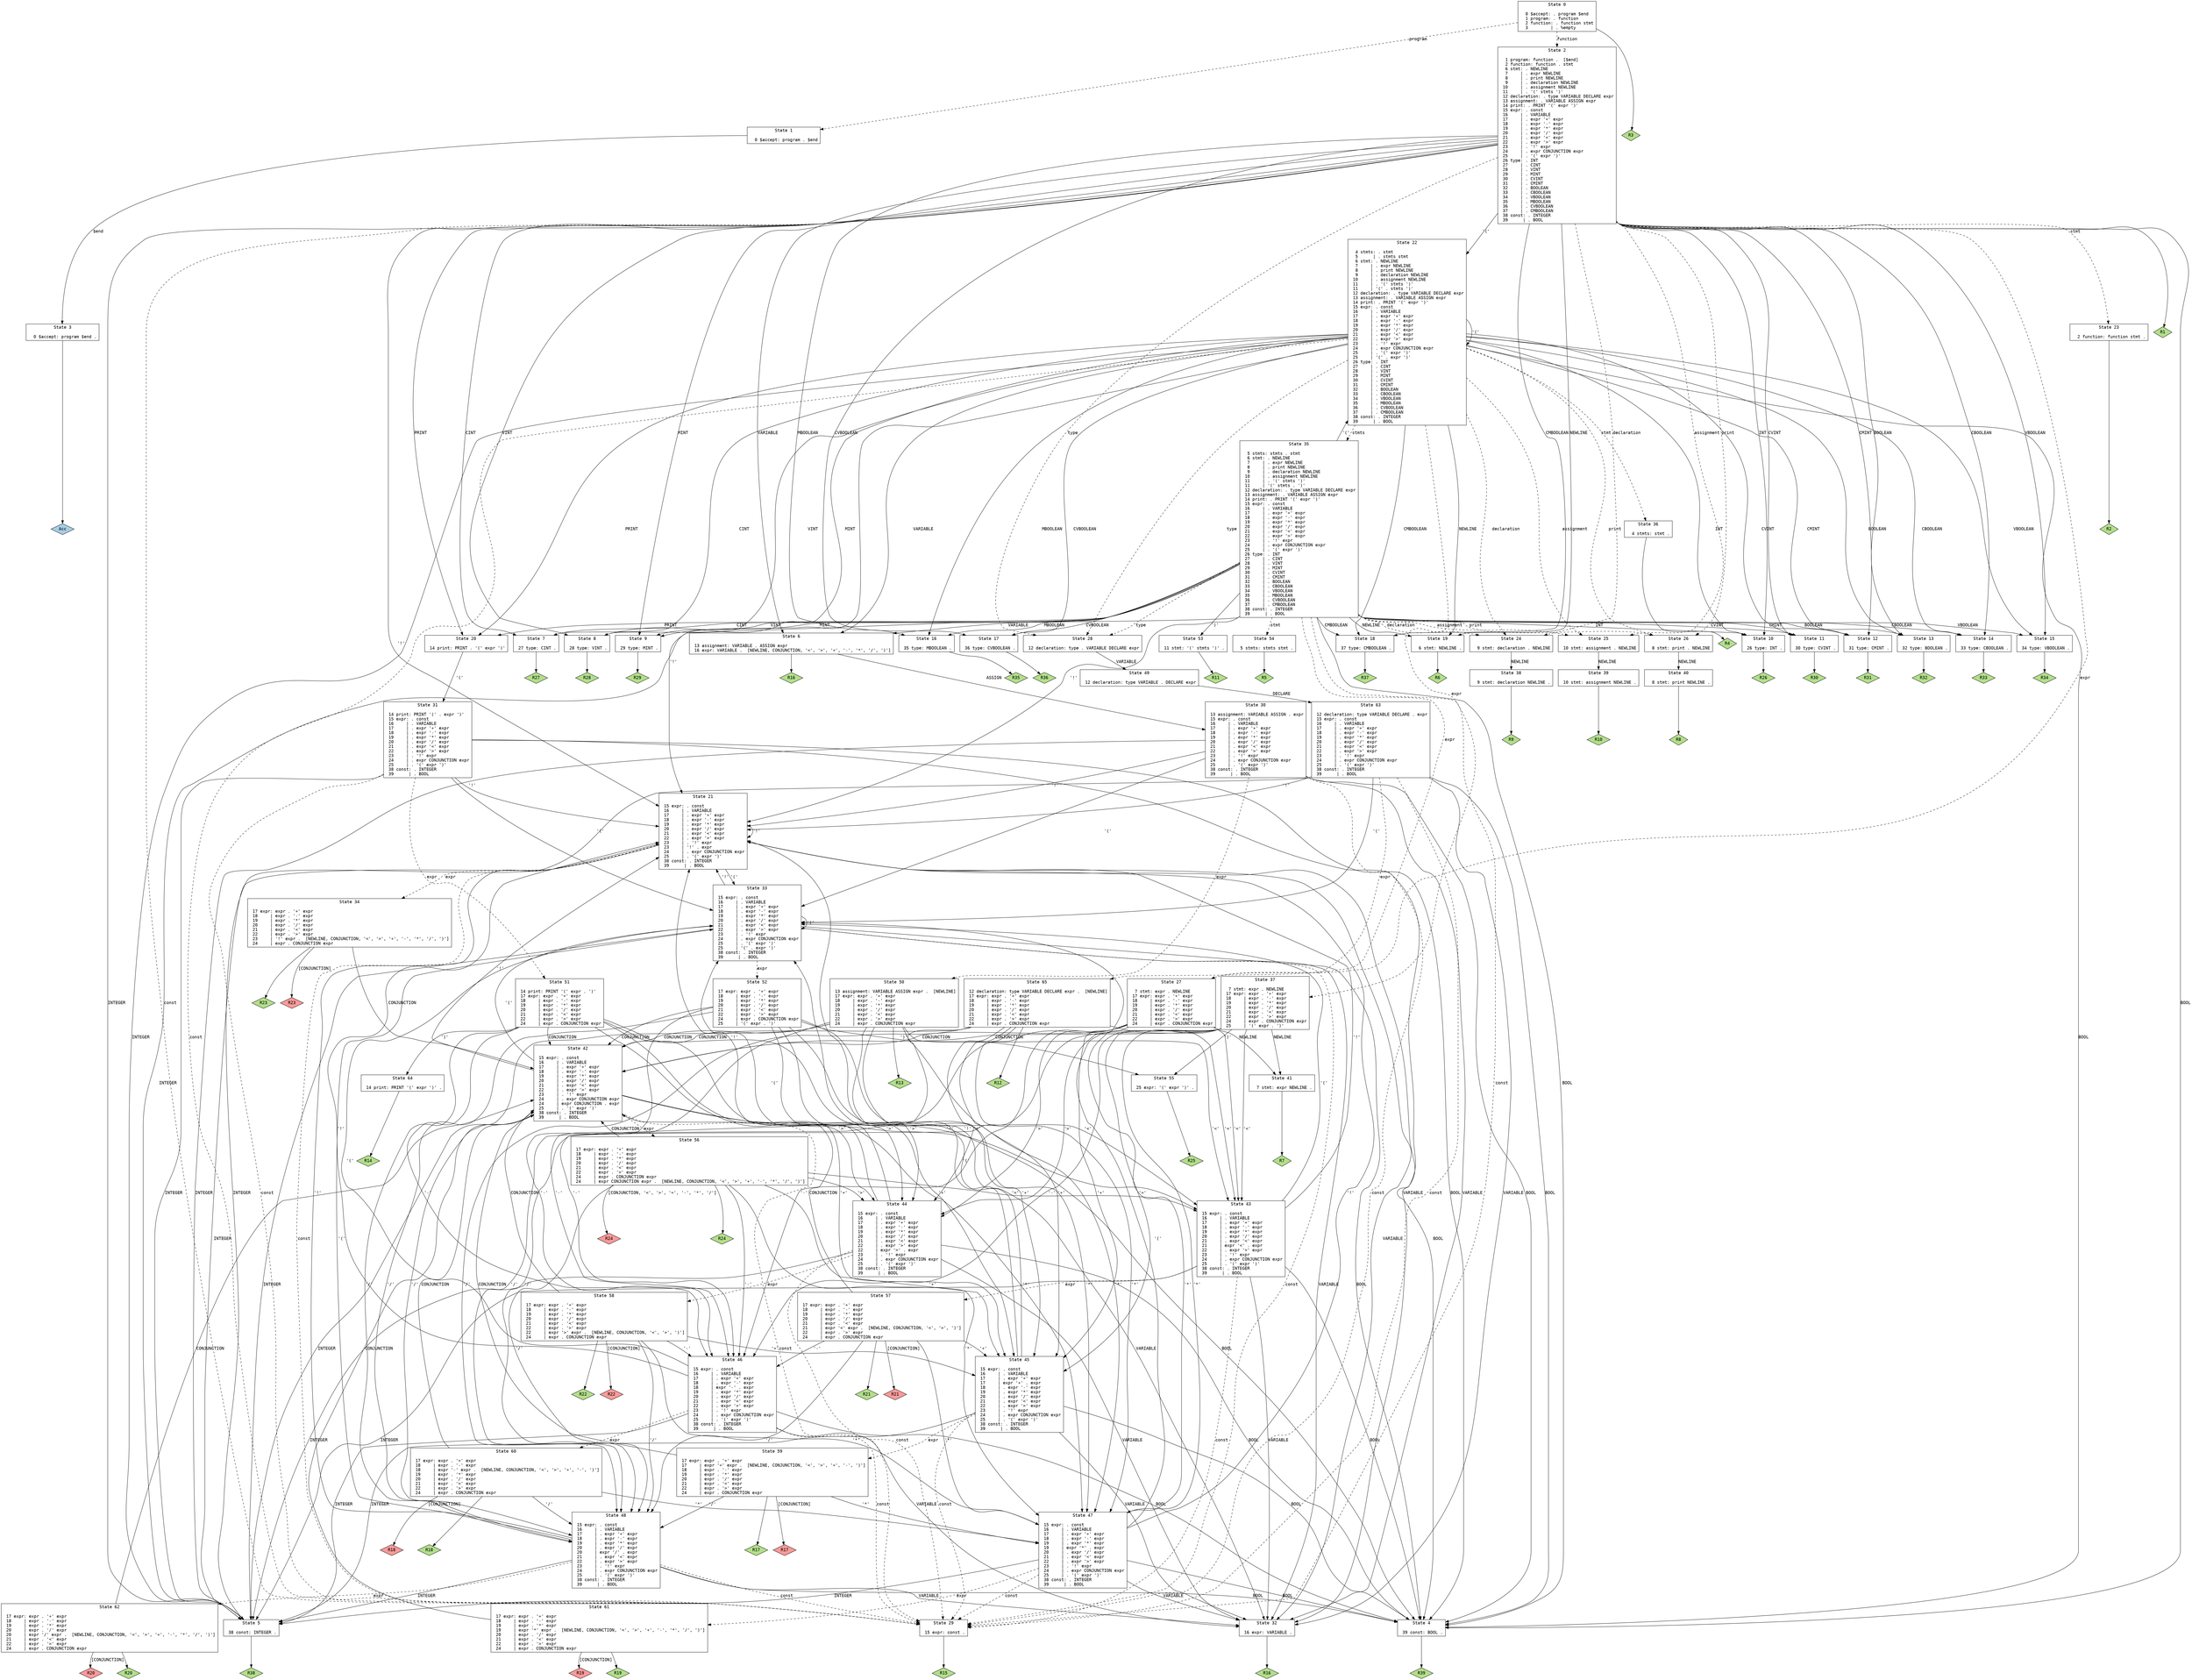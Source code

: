 // Generated by GNU Bison 3.3.2.
// Report bugs to <bug-bison@gnu.org>.
// Home page: <http://www.gnu.org/software/bison/>.

digraph "interpreter.y"
{
  node [fontname = courier, shape = box, colorscheme = paired6]
  edge [fontname = courier]

  0 [label="State 0\n\l  0 $accept: . program $end\l  1 program: . function\l  2 function: . function stmt\l  3         | . %empty\l"]
  0 -> 1 [style=dashed label="program"]
  0 -> 2 [style=dashed label="function"]
  0 -> "0R3" [style=solid]
 "0R3" [label="R3", fillcolor=3, shape=diamond, style=filled]
  1 [label="State 1\n\l  0 $accept: program . $end\l"]
  1 -> 3 [style=solid label="$end"]
  2 [label="State 2\n\l  1 program: function .  [$end]\l  2 function: function . stmt\l  6 stmt: . NEWLINE\l  7     | . expr NEWLINE\l  8     | . print NEWLINE\l  9     | . declaration NEWLINE\l 10     | . assignment NEWLINE\l 11     | . '(' stmts ')'\l 12 declaration: . type VARIABLE DECLARE expr\l 13 assignment: . VARIABLE ASSIGN expr\l 14 print: . PRINT '(' expr ')'\l 15 expr: . const\l 16     | . VARIABLE\l 17     | . expr '+' expr\l 18     | . expr '-' expr\l 19     | . expr '*' expr\l 20     | . expr '/' expr\l 21     | . expr '<' expr\l 22     | . expr '>' expr\l 23     | . '!' expr\l 24     | . expr CONJUNCTION expr\l 25     | . '(' expr ')'\l 26 type: . INT\l 27     | . CINT\l 28     | . VINT\l 29     | . MINT\l 30     | . CVINT\l 31     | . CMINT\l 32     | . BOOLEAN\l 33     | . CBOOLEAN\l 34     | . VBOOLEAN\l 35     | . MBOOLEAN\l 36     | . CVBOOLEAN\l 37     | . CMBOOLEAN\l 38 const: . INTEGER\l 39      | . BOOL\l"]
  2 -> 4 [style=solid label="BOOL"]
  2 -> 5 [style=solid label="INTEGER"]
  2 -> 6 [style=solid label="VARIABLE"]
  2 -> 7 [style=solid label="CINT"]
  2 -> 8 [style=solid label="VINT"]
  2 -> 9 [style=solid label="MINT"]
  2 -> 10 [style=solid label="INT"]
  2 -> 11 [style=solid label="CVINT"]
  2 -> 12 [style=solid label="CMINT"]
  2 -> 13 [style=solid label="BOOLEAN"]
  2 -> 14 [style=solid label="CBOOLEAN"]
  2 -> 15 [style=solid label="VBOOLEAN"]
  2 -> 16 [style=solid label="MBOOLEAN"]
  2 -> 17 [style=solid label="CVBOOLEAN"]
  2 -> 18 [style=solid label="CMBOOLEAN"]
  2 -> 19 [style=solid label="NEWLINE"]
  2 -> 20 [style=solid label="PRINT"]
  2 -> 21 [style=solid label="'!'"]
  2 -> 22 [style=solid label="'('"]
  2 -> 23 [style=dashed label="stmt"]
  2 -> 24 [style=dashed label="declaration"]
  2 -> 25 [style=dashed label="assignment"]
  2 -> 26 [style=dashed label="print"]
  2 -> 27 [style=dashed label="expr"]
  2 -> 28 [style=dashed label="type"]
  2 -> 29 [style=dashed label="const"]
  2 -> "2R1" [style=solid]
 "2R1" [label="R1", fillcolor=3, shape=diamond, style=filled]
  3 [label="State 3\n\l  0 $accept: program $end .\l"]
  3 -> "3R0" [style=solid]
 "3R0" [label="Acc", fillcolor=1, shape=diamond, style=filled]
  4 [label="State 4\n\l 39 const: BOOL .\l"]
  4 -> "4R39" [style=solid]
 "4R39" [label="R39", fillcolor=3, shape=diamond, style=filled]
  5 [label="State 5\n\l 38 const: INTEGER .\l"]
  5 -> "5R38" [style=solid]
 "5R38" [label="R38", fillcolor=3, shape=diamond, style=filled]
  6 [label="State 6\n\l 13 assignment: VARIABLE . ASSIGN expr\l 16 expr: VARIABLE .  [NEWLINE, CONJUNCTION, '<', '>', '+', '-', '*', '/', ')']\l"]
  6 -> 30 [style=solid label="ASSIGN"]
  6 -> "6R16" [style=solid]
 "6R16" [label="R16", fillcolor=3, shape=diamond, style=filled]
  7 [label="State 7\n\l 27 type: CINT .\l"]
  7 -> "7R27" [style=solid]
 "7R27" [label="R27", fillcolor=3, shape=diamond, style=filled]
  8 [label="State 8\n\l 28 type: VINT .\l"]
  8 -> "8R28" [style=solid]
 "8R28" [label="R28", fillcolor=3, shape=diamond, style=filled]
  9 [label="State 9\n\l 29 type: MINT .\l"]
  9 -> "9R29" [style=solid]
 "9R29" [label="R29", fillcolor=3, shape=diamond, style=filled]
  10 [label="State 10\n\l 26 type: INT .\l"]
  10 -> "10R26" [style=solid]
 "10R26" [label="R26", fillcolor=3, shape=diamond, style=filled]
  11 [label="State 11\n\l 30 type: CVINT .\l"]
  11 -> "11R30" [style=solid]
 "11R30" [label="R30", fillcolor=3, shape=diamond, style=filled]
  12 [label="State 12\n\l 31 type: CMINT .\l"]
  12 -> "12R31" [style=solid]
 "12R31" [label="R31", fillcolor=3, shape=diamond, style=filled]
  13 [label="State 13\n\l 32 type: BOOLEAN .\l"]
  13 -> "13R32" [style=solid]
 "13R32" [label="R32", fillcolor=3, shape=diamond, style=filled]
  14 [label="State 14\n\l 33 type: CBOOLEAN .\l"]
  14 -> "14R33" [style=solid]
 "14R33" [label="R33", fillcolor=3, shape=diamond, style=filled]
  15 [label="State 15\n\l 34 type: VBOOLEAN .\l"]
  15 -> "15R34" [style=solid]
 "15R34" [label="R34", fillcolor=3, shape=diamond, style=filled]
  16 [label="State 16\n\l 35 type: MBOOLEAN .\l"]
  16 -> "16R35" [style=solid]
 "16R35" [label="R35", fillcolor=3, shape=diamond, style=filled]
  17 [label="State 17\n\l 36 type: CVBOOLEAN .\l"]
  17 -> "17R36" [style=solid]
 "17R36" [label="R36", fillcolor=3, shape=diamond, style=filled]
  18 [label="State 18\n\l 37 type: CMBOOLEAN .\l"]
  18 -> "18R37" [style=solid]
 "18R37" [label="R37", fillcolor=3, shape=diamond, style=filled]
  19 [label="State 19\n\l  6 stmt: NEWLINE .\l"]
  19 -> "19R6" [style=solid]
 "19R6" [label="R6", fillcolor=3, shape=diamond, style=filled]
  20 [label="State 20\n\l 14 print: PRINT . '(' expr ')'\l"]
  20 -> 31 [style=solid label="'('"]
  21 [label="State 21\n\l 15 expr: . const\l 16     | . VARIABLE\l 17     | . expr '+' expr\l 18     | . expr '-' expr\l 19     | . expr '*' expr\l 20     | . expr '/' expr\l 21     | . expr '<' expr\l 22     | . expr '>' expr\l 23     | . '!' expr\l 23     | '!' . expr\l 24     | . expr CONJUNCTION expr\l 25     | . '(' expr ')'\l 38 const: . INTEGER\l 39      | . BOOL\l"]
  21 -> 4 [style=solid label="BOOL"]
  21 -> 5 [style=solid label="INTEGER"]
  21 -> 32 [style=solid label="VARIABLE"]
  21 -> 21 [style=solid label="'!'"]
  21 -> 33 [style=solid label="'('"]
  21 -> 34 [style=dashed label="expr"]
  21 -> 29 [style=dashed label="const"]
  22 [label="State 22\n\l  4 stmts: . stmt\l  5      | . stmts stmt\l  6 stmt: . NEWLINE\l  7     | . expr NEWLINE\l  8     | . print NEWLINE\l  9     | . declaration NEWLINE\l 10     | . assignment NEWLINE\l 11     | . '(' stmts ')'\l 11     | '(' . stmts ')'\l 12 declaration: . type VARIABLE DECLARE expr\l 13 assignment: . VARIABLE ASSIGN expr\l 14 print: . PRINT '(' expr ')'\l 15 expr: . const\l 16     | . VARIABLE\l 17     | . expr '+' expr\l 18     | . expr '-' expr\l 19     | . expr '*' expr\l 20     | . expr '/' expr\l 21     | . expr '<' expr\l 22     | . expr '>' expr\l 23     | . '!' expr\l 24     | . expr CONJUNCTION expr\l 25     | . '(' expr ')'\l 25     | '(' . expr ')'\l 26 type: . INT\l 27     | . CINT\l 28     | . VINT\l 29     | . MINT\l 30     | . CVINT\l 31     | . CMINT\l 32     | . BOOLEAN\l 33     | . CBOOLEAN\l 34     | . VBOOLEAN\l 35     | . MBOOLEAN\l 36     | . CVBOOLEAN\l 37     | . CMBOOLEAN\l 38 const: . INTEGER\l 39      | . BOOL\l"]
  22 -> 4 [style=solid label="BOOL"]
  22 -> 5 [style=solid label="INTEGER"]
  22 -> 6 [style=solid label="VARIABLE"]
  22 -> 7 [style=solid label="CINT"]
  22 -> 8 [style=solid label="VINT"]
  22 -> 9 [style=solid label="MINT"]
  22 -> 10 [style=solid label="INT"]
  22 -> 11 [style=solid label="CVINT"]
  22 -> 12 [style=solid label="CMINT"]
  22 -> 13 [style=solid label="BOOLEAN"]
  22 -> 14 [style=solid label="CBOOLEAN"]
  22 -> 15 [style=solid label="VBOOLEAN"]
  22 -> 16 [style=solid label="MBOOLEAN"]
  22 -> 17 [style=solid label="CVBOOLEAN"]
  22 -> 18 [style=solid label="CMBOOLEAN"]
  22 -> 19 [style=solid label="NEWLINE"]
  22 -> 20 [style=solid label="PRINT"]
  22 -> 21 [style=solid label="'!'"]
  22 -> 22 [style=solid label="'('"]
  22 -> 35 [style=dashed label="stmts"]
  22 -> 36 [style=dashed label="stmt"]
  22 -> 24 [style=dashed label="declaration"]
  22 -> 25 [style=dashed label="assignment"]
  22 -> 26 [style=dashed label="print"]
  22 -> 37 [style=dashed label="expr"]
  22 -> 28 [style=dashed label="type"]
  22 -> 29 [style=dashed label="const"]
  23 [label="State 23\n\l  2 function: function stmt .\l"]
  23 -> "23R2" [style=solid]
 "23R2" [label="R2", fillcolor=3, shape=diamond, style=filled]
  24 [label="State 24\n\l  9 stmt: declaration . NEWLINE\l"]
  24 -> 38 [style=solid label="NEWLINE"]
  25 [label="State 25\n\l 10 stmt: assignment . NEWLINE\l"]
  25 -> 39 [style=solid label="NEWLINE"]
  26 [label="State 26\n\l  8 stmt: print . NEWLINE\l"]
  26 -> 40 [style=solid label="NEWLINE"]
  27 [label="State 27\n\l  7 stmt: expr . NEWLINE\l 17 expr: expr . '+' expr\l 18     | expr . '-' expr\l 19     | expr . '*' expr\l 20     | expr . '/' expr\l 21     | expr . '<' expr\l 22     | expr . '>' expr\l 24     | expr . CONJUNCTION expr\l"]
  27 -> 41 [style=solid label="NEWLINE"]
  27 -> 42 [style=solid label="CONJUNCTION"]
  27 -> 43 [style=solid label="'<'"]
  27 -> 44 [style=solid label="'>'"]
  27 -> 45 [style=solid label="'+'"]
  27 -> 46 [style=solid label="'-'"]
  27 -> 47 [style=solid label="'*'"]
  27 -> 48 [style=solid label="'/'"]
  28 [label="State 28\n\l 12 declaration: type . VARIABLE DECLARE expr\l"]
  28 -> 49 [style=solid label="VARIABLE"]
  29 [label="State 29\n\l 15 expr: const .\l"]
  29 -> "29R15" [style=solid]
 "29R15" [label="R15", fillcolor=3, shape=diamond, style=filled]
  30 [label="State 30\n\l 13 assignment: VARIABLE ASSIGN . expr\l 15 expr: . const\l 16     | . VARIABLE\l 17     | . expr '+' expr\l 18     | . expr '-' expr\l 19     | . expr '*' expr\l 20     | . expr '/' expr\l 21     | . expr '<' expr\l 22     | . expr '>' expr\l 23     | . '!' expr\l 24     | . expr CONJUNCTION expr\l 25     | . '(' expr ')'\l 38 const: . INTEGER\l 39      | . BOOL\l"]
  30 -> 4 [style=solid label="BOOL"]
  30 -> 5 [style=solid label="INTEGER"]
  30 -> 32 [style=solid label="VARIABLE"]
  30 -> 21 [style=solid label="'!'"]
  30 -> 33 [style=solid label="'('"]
  30 -> 50 [style=dashed label="expr"]
  30 -> 29 [style=dashed label="const"]
  31 [label="State 31\n\l 14 print: PRINT '(' . expr ')'\l 15 expr: . const\l 16     | . VARIABLE\l 17     | . expr '+' expr\l 18     | . expr '-' expr\l 19     | . expr '*' expr\l 20     | . expr '/' expr\l 21     | . expr '<' expr\l 22     | . expr '>' expr\l 23     | . '!' expr\l 24     | . expr CONJUNCTION expr\l 25     | . '(' expr ')'\l 38 const: . INTEGER\l 39      | . BOOL\l"]
  31 -> 4 [style=solid label="BOOL"]
  31 -> 5 [style=solid label="INTEGER"]
  31 -> 32 [style=solid label="VARIABLE"]
  31 -> 21 [style=solid label="'!'"]
  31 -> 33 [style=solid label="'('"]
  31 -> 51 [style=dashed label="expr"]
  31 -> 29 [style=dashed label="const"]
  32 [label="State 32\n\l 16 expr: VARIABLE .\l"]
  32 -> "32R16" [style=solid]
 "32R16" [label="R16", fillcolor=3, shape=diamond, style=filled]
  33 [label="State 33\n\l 15 expr: . const\l 16     | . VARIABLE\l 17     | . expr '+' expr\l 18     | . expr '-' expr\l 19     | . expr '*' expr\l 20     | . expr '/' expr\l 21     | . expr '<' expr\l 22     | . expr '>' expr\l 23     | . '!' expr\l 24     | . expr CONJUNCTION expr\l 25     | . '(' expr ')'\l 25     | '(' . expr ')'\l 38 const: . INTEGER\l 39      | . BOOL\l"]
  33 -> 4 [style=solid label="BOOL"]
  33 -> 5 [style=solid label="INTEGER"]
  33 -> 32 [style=solid label="VARIABLE"]
  33 -> 21 [style=solid label="'!'"]
  33 -> 33 [style=solid label="'('"]
  33 -> 52 [style=dashed label="expr"]
  33 -> 29 [style=dashed label="const"]
  34 [label="State 34\n\l 17 expr: expr . '+' expr\l 18     | expr . '-' expr\l 19     | expr . '*' expr\l 20     | expr . '/' expr\l 21     | expr . '<' expr\l 22     | expr . '>' expr\l 23     | '!' expr .  [NEWLINE, CONJUNCTION, '<', '>', '+', '-', '*', '/', ')']\l 24     | expr . CONJUNCTION expr\l"]
  34 -> 42 [style=solid label="CONJUNCTION"]
  34 -> "34R23d" [label="[CONJUNCTION]", style=solid]
 "34R23d" [label="R23", fillcolor=5, shape=diamond, style=filled]
  34 -> "34R23" [style=solid]
 "34R23" [label="R23", fillcolor=3, shape=diamond, style=filled]
  35 [label="State 35\n\l  5 stmts: stmts . stmt\l  6 stmt: . NEWLINE\l  7     | . expr NEWLINE\l  8     | . print NEWLINE\l  9     | . declaration NEWLINE\l 10     | . assignment NEWLINE\l 11     | . '(' stmts ')'\l 11     | '(' stmts . ')'\l 12 declaration: . type VARIABLE DECLARE expr\l 13 assignment: . VARIABLE ASSIGN expr\l 14 print: . PRINT '(' expr ')'\l 15 expr: . const\l 16     | . VARIABLE\l 17     | . expr '+' expr\l 18     | . expr '-' expr\l 19     | . expr '*' expr\l 20     | . expr '/' expr\l 21     | . expr '<' expr\l 22     | . expr '>' expr\l 23     | . '!' expr\l 24     | . expr CONJUNCTION expr\l 25     | . '(' expr ')'\l 26 type: . INT\l 27     | . CINT\l 28     | . VINT\l 29     | . MINT\l 30     | . CVINT\l 31     | . CMINT\l 32     | . BOOLEAN\l 33     | . CBOOLEAN\l 34     | . VBOOLEAN\l 35     | . MBOOLEAN\l 36     | . CVBOOLEAN\l 37     | . CMBOOLEAN\l 38 const: . INTEGER\l 39      | . BOOL\l"]
  35 -> 4 [style=solid label="BOOL"]
  35 -> 5 [style=solid label="INTEGER"]
  35 -> 6 [style=solid label="VARIABLE"]
  35 -> 7 [style=solid label="CINT"]
  35 -> 8 [style=solid label="VINT"]
  35 -> 9 [style=solid label="MINT"]
  35 -> 10 [style=solid label="INT"]
  35 -> 11 [style=solid label="CVINT"]
  35 -> 12 [style=solid label="CMINT"]
  35 -> 13 [style=solid label="BOOLEAN"]
  35 -> 14 [style=solid label="CBOOLEAN"]
  35 -> 15 [style=solid label="VBOOLEAN"]
  35 -> 16 [style=solid label="MBOOLEAN"]
  35 -> 17 [style=solid label="CVBOOLEAN"]
  35 -> 18 [style=solid label="CMBOOLEAN"]
  35 -> 19 [style=solid label="NEWLINE"]
  35 -> 20 [style=solid label="PRINT"]
  35 -> 21 [style=solid label="'!'"]
  35 -> 22 [style=solid label="'('"]
  35 -> 53 [style=solid label="')'"]
  35 -> 54 [style=dashed label="stmt"]
  35 -> 24 [style=dashed label="declaration"]
  35 -> 25 [style=dashed label="assignment"]
  35 -> 26 [style=dashed label="print"]
  35 -> 27 [style=dashed label="expr"]
  35 -> 28 [style=dashed label="type"]
  35 -> 29 [style=dashed label="const"]
  36 [label="State 36\n\l  4 stmts: stmt .\l"]
  36 -> "36R4" [style=solid]
 "36R4" [label="R4", fillcolor=3, shape=diamond, style=filled]
  37 [label="State 37\n\l  7 stmt: expr . NEWLINE\l 17 expr: expr . '+' expr\l 18     | expr . '-' expr\l 19     | expr . '*' expr\l 20     | expr . '/' expr\l 21     | expr . '<' expr\l 22     | expr . '>' expr\l 24     | expr . CONJUNCTION expr\l 25     | '(' expr . ')'\l"]
  37 -> 41 [style=solid label="NEWLINE"]
  37 -> 42 [style=solid label="CONJUNCTION"]
  37 -> 43 [style=solid label="'<'"]
  37 -> 44 [style=solid label="'>'"]
  37 -> 45 [style=solid label="'+'"]
  37 -> 46 [style=solid label="'-'"]
  37 -> 47 [style=solid label="'*'"]
  37 -> 48 [style=solid label="'/'"]
  37 -> 55 [style=solid label="')'"]
  38 [label="State 38\n\l  9 stmt: declaration NEWLINE .\l"]
  38 -> "38R9" [style=solid]
 "38R9" [label="R9", fillcolor=3, shape=diamond, style=filled]
  39 [label="State 39\n\l 10 stmt: assignment NEWLINE .\l"]
  39 -> "39R10" [style=solid]
 "39R10" [label="R10", fillcolor=3, shape=diamond, style=filled]
  40 [label="State 40\n\l  8 stmt: print NEWLINE .\l"]
  40 -> "40R8" [style=solid]
 "40R8" [label="R8", fillcolor=3, shape=diamond, style=filled]
  41 [label="State 41\n\l  7 stmt: expr NEWLINE .\l"]
  41 -> "41R7" [style=solid]
 "41R7" [label="R7", fillcolor=3, shape=diamond, style=filled]
  42 [label="State 42\n\l 15 expr: . const\l 16     | . VARIABLE\l 17     | . expr '+' expr\l 18     | . expr '-' expr\l 19     | . expr '*' expr\l 20     | . expr '/' expr\l 21     | . expr '<' expr\l 22     | . expr '>' expr\l 23     | . '!' expr\l 24     | . expr CONJUNCTION expr\l 24     | expr CONJUNCTION . expr\l 25     | . '(' expr ')'\l 38 const: . INTEGER\l 39      | . BOOL\l"]
  42 -> 4 [style=solid label="BOOL"]
  42 -> 5 [style=solid label="INTEGER"]
  42 -> 32 [style=solid label="VARIABLE"]
  42 -> 21 [style=solid label="'!'"]
  42 -> 33 [style=solid label="'('"]
  42 -> 56 [style=dashed label="expr"]
  42 -> 29 [style=dashed label="const"]
  43 [label="State 43\n\l 15 expr: . const\l 16     | . VARIABLE\l 17     | . expr '+' expr\l 18     | . expr '-' expr\l 19     | . expr '*' expr\l 20     | . expr '/' expr\l 21     | . expr '<' expr\l 21     | expr '<' . expr\l 22     | . expr '>' expr\l 23     | . '!' expr\l 24     | . expr CONJUNCTION expr\l 25     | . '(' expr ')'\l 38 const: . INTEGER\l 39      | . BOOL\l"]
  43 -> 4 [style=solid label="BOOL"]
  43 -> 5 [style=solid label="INTEGER"]
  43 -> 32 [style=solid label="VARIABLE"]
  43 -> 21 [style=solid label="'!'"]
  43 -> 33 [style=solid label="'('"]
  43 -> 57 [style=dashed label="expr"]
  43 -> 29 [style=dashed label="const"]
  44 [label="State 44\n\l 15 expr: . const\l 16     | . VARIABLE\l 17     | . expr '+' expr\l 18     | . expr '-' expr\l 19     | . expr '*' expr\l 20     | . expr '/' expr\l 21     | . expr '<' expr\l 22     | . expr '>' expr\l 22     | expr '>' . expr\l 23     | . '!' expr\l 24     | . expr CONJUNCTION expr\l 25     | . '(' expr ')'\l 38 const: . INTEGER\l 39      | . BOOL\l"]
  44 -> 4 [style=solid label="BOOL"]
  44 -> 5 [style=solid label="INTEGER"]
  44 -> 32 [style=solid label="VARIABLE"]
  44 -> 21 [style=solid label="'!'"]
  44 -> 33 [style=solid label="'('"]
  44 -> 58 [style=dashed label="expr"]
  44 -> 29 [style=dashed label="const"]
  45 [label="State 45\n\l 15 expr: . const\l 16     | . VARIABLE\l 17     | . expr '+' expr\l 17     | expr '+' . expr\l 18     | . expr '-' expr\l 19     | . expr '*' expr\l 20     | . expr '/' expr\l 21     | . expr '<' expr\l 22     | . expr '>' expr\l 23     | . '!' expr\l 24     | . expr CONJUNCTION expr\l 25     | . '(' expr ')'\l 38 const: . INTEGER\l 39      | . BOOL\l"]
  45 -> 4 [style=solid label="BOOL"]
  45 -> 5 [style=solid label="INTEGER"]
  45 -> 32 [style=solid label="VARIABLE"]
  45 -> 21 [style=solid label="'!'"]
  45 -> 33 [style=solid label="'('"]
  45 -> 59 [style=dashed label="expr"]
  45 -> 29 [style=dashed label="const"]
  46 [label="State 46\n\l 15 expr: . const\l 16     | . VARIABLE\l 17     | . expr '+' expr\l 18     | . expr '-' expr\l 18     | expr '-' . expr\l 19     | . expr '*' expr\l 20     | . expr '/' expr\l 21     | . expr '<' expr\l 22     | . expr '>' expr\l 23     | . '!' expr\l 24     | . expr CONJUNCTION expr\l 25     | . '(' expr ')'\l 38 const: . INTEGER\l 39      | . BOOL\l"]
  46 -> 4 [style=solid label="BOOL"]
  46 -> 5 [style=solid label="INTEGER"]
  46 -> 32 [style=solid label="VARIABLE"]
  46 -> 21 [style=solid label="'!'"]
  46 -> 33 [style=solid label="'('"]
  46 -> 60 [style=dashed label="expr"]
  46 -> 29 [style=dashed label="const"]
  47 [label="State 47\n\l 15 expr: . const\l 16     | . VARIABLE\l 17     | . expr '+' expr\l 18     | . expr '-' expr\l 19     | . expr '*' expr\l 19     | expr '*' . expr\l 20     | . expr '/' expr\l 21     | . expr '<' expr\l 22     | . expr '>' expr\l 23     | . '!' expr\l 24     | . expr CONJUNCTION expr\l 25     | . '(' expr ')'\l 38 const: . INTEGER\l 39      | . BOOL\l"]
  47 -> 4 [style=solid label="BOOL"]
  47 -> 5 [style=solid label="INTEGER"]
  47 -> 32 [style=solid label="VARIABLE"]
  47 -> 21 [style=solid label="'!'"]
  47 -> 33 [style=solid label="'('"]
  47 -> 61 [style=dashed label="expr"]
  47 -> 29 [style=dashed label="const"]
  48 [label="State 48\n\l 15 expr: . const\l 16     | . VARIABLE\l 17     | . expr '+' expr\l 18     | . expr '-' expr\l 19     | . expr '*' expr\l 20     | . expr '/' expr\l 20     | expr '/' . expr\l 21     | . expr '<' expr\l 22     | . expr '>' expr\l 23     | . '!' expr\l 24     | . expr CONJUNCTION expr\l 25     | . '(' expr ')'\l 38 const: . INTEGER\l 39      | . BOOL\l"]
  48 -> 4 [style=solid label="BOOL"]
  48 -> 5 [style=solid label="INTEGER"]
  48 -> 32 [style=solid label="VARIABLE"]
  48 -> 21 [style=solid label="'!'"]
  48 -> 33 [style=solid label="'('"]
  48 -> 62 [style=dashed label="expr"]
  48 -> 29 [style=dashed label="const"]
  49 [label="State 49\n\l 12 declaration: type VARIABLE . DECLARE expr\l"]
  49 -> 63 [style=solid label="DECLARE"]
  50 [label="State 50\n\l 13 assignment: VARIABLE ASSIGN expr .  [NEWLINE]\l 17 expr: expr . '+' expr\l 18     | expr . '-' expr\l 19     | expr . '*' expr\l 20     | expr . '/' expr\l 21     | expr . '<' expr\l 22     | expr . '>' expr\l 24     | expr . CONJUNCTION expr\l"]
  50 -> 42 [style=solid label="CONJUNCTION"]
  50 -> 43 [style=solid label="'<'"]
  50 -> 44 [style=solid label="'>'"]
  50 -> 45 [style=solid label="'+'"]
  50 -> 46 [style=solid label="'-'"]
  50 -> 47 [style=solid label="'*'"]
  50 -> 48 [style=solid label="'/'"]
  50 -> "50R13" [style=solid]
 "50R13" [label="R13", fillcolor=3, shape=diamond, style=filled]
  51 [label="State 51\n\l 14 print: PRINT '(' expr . ')'\l 17 expr: expr . '+' expr\l 18     | expr . '-' expr\l 19     | expr . '*' expr\l 20     | expr . '/' expr\l 21     | expr . '<' expr\l 22     | expr . '>' expr\l 24     | expr . CONJUNCTION expr\l"]
  51 -> 42 [style=solid label="CONJUNCTION"]
  51 -> 43 [style=solid label="'<'"]
  51 -> 44 [style=solid label="'>'"]
  51 -> 45 [style=solid label="'+'"]
  51 -> 46 [style=solid label="'-'"]
  51 -> 47 [style=solid label="'*'"]
  51 -> 48 [style=solid label="'/'"]
  51 -> 64 [style=solid label="')'"]
  52 [label="State 52\n\l 17 expr: expr . '+' expr\l 18     | expr . '-' expr\l 19     | expr . '*' expr\l 20     | expr . '/' expr\l 21     | expr . '<' expr\l 22     | expr . '>' expr\l 24     | expr . CONJUNCTION expr\l 25     | '(' expr . ')'\l"]
  52 -> 42 [style=solid label="CONJUNCTION"]
  52 -> 43 [style=solid label="'<'"]
  52 -> 44 [style=solid label="'>'"]
  52 -> 45 [style=solid label="'+'"]
  52 -> 46 [style=solid label="'-'"]
  52 -> 47 [style=solid label="'*'"]
  52 -> 48 [style=solid label="'/'"]
  52 -> 55 [style=solid label="')'"]
  53 [label="State 53\n\l 11 stmt: '(' stmts ')' .\l"]
  53 -> "53R11" [style=solid]
 "53R11" [label="R11", fillcolor=3, shape=diamond, style=filled]
  54 [label="State 54\n\l  5 stmts: stmts stmt .\l"]
  54 -> "54R5" [style=solid]
 "54R5" [label="R5", fillcolor=3, shape=diamond, style=filled]
  55 [label="State 55\n\l 25 expr: '(' expr ')' .\l"]
  55 -> "55R25" [style=solid]
 "55R25" [label="R25", fillcolor=3, shape=diamond, style=filled]
  56 [label="State 56\n\l 17 expr: expr . '+' expr\l 18     | expr . '-' expr\l 19     | expr . '*' expr\l 20     | expr . '/' expr\l 21     | expr . '<' expr\l 22     | expr . '>' expr\l 24     | expr . CONJUNCTION expr\l 24     | expr CONJUNCTION expr .  [NEWLINE, CONJUNCTION, '<', '>', '+', '-', '*', '/', ')']\l"]
  56 -> 42 [style=solid label="CONJUNCTION"]
  56 -> 43 [style=solid label="'<'"]
  56 -> 44 [style=solid label="'>'"]
  56 -> 45 [style=solid label="'+'"]
  56 -> 46 [style=solid label="'-'"]
  56 -> 47 [style=solid label="'*'"]
  56 -> 48 [style=solid label="'/'"]
  56 -> "56R24d" [label="[CONJUNCTION, '<', '>', '+', '-', '*', '/']", style=solid]
 "56R24d" [label="R24", fillcolor=5, shape=diamond, style=filled]
  56 -> "56R24" [style=solid]
 "56R24" [label="R24", fillcolor=3, shape=diamond, style=filled]
  57 [label="State 57\n\l 17 expr: expr . '+' expr\l 18     | expr . '-' expr\l 19     | expr . '*' expr\l 20     | expr . '/' expr\l 21     | expr . '<' expr\l 21     | expr '<' expr .  [NEWLINE, CONJUNCTION, '<', '>', ')']\l 22     | expr . '>' expr\l 24     | expr . CONJUNCTION expr\l"]
  57 -> 42 [style=solid label="CONJUNCTION"]
  57 -> 45 [style=solid label="'+'"]
  57 -> 46 [style=solid label="'-'"]
  57 -> 47 [style=solid label="'*'"]
  57 -> 48 [style=solid label="'/'"]
  57 -> "57R21d" [label="[CONJUNCTION]", style=solid]
 "57R21d" [label="R21", fillcolor=5, shape=diamond, style=filled]
  57 -> "57R21" [style=solid]
 "57R21" [label="R21", fillcolor=3, shape=diamond, style=filled]
  58 [label="State 58\n\l 17 expr: expr . '+' expr\l 18     | expr . '-' expr\l 19     | expr . '*' expr\l 20     | expr . '/' expr\l 21     | expr . '<' expr\l 22     | expr . '>' expr\l 22     | expr '>' expr .  [NEWLINE, CONJUNCTION, '<', '>', ')']\l 24     | expr . CONJUNCTION expr\l"]
  58 -> 42 [style=solid label="CONJUNCTION"]
  58 -> 45 [style=solid label="'+'"]
  58 -> 46 [style=solid label="'-'"]
  58 -> 47 [style=solid label="'*'"]
  58 -> 48 [style=solid label="'/'"]
  58 -> "58R22d" [label="[CONJUNCTION]", style=solid]
 "58R22d" [label="R22", fillcolor=5, shape=diamond, style=filled]
  58 -> "58R22" [style=solid]
 "58R22" [label="R22", fillcolor=3, shape=diamond, style=filled]
  59 [label="State 59\n\l 17 expr: expr . '+' expr\l 17     | expr '+' expr .  [NEWLINE, CONJUNCTION, '<', '>', '+', '-', ')']\l 18     | expr . '-' expr\l 19     | expr . '*' expr\l 20     | expr . '/' expr\l 21     | expr . '<' expr\l 22     | expr . '>' expr\l 24     | expr . CONJUNCTION expr\l"]
  59 -> 42 [style=solid label="CONJUNCTION"]
  59 -> 47 [style=solid label="'*'"]
  59 -> 48 [style=solid label="'/'"]
  59 -> "59R17d" [label="[CONJUNCTION]", style=solid]
 "59R17d" [label="R17", fillcolor=5, shape=diamond, style=filled]
  59 -> "59R17" [style=solid]
 "59R17" [label="R17", fillcolor=3, shape=diamond, style=filled]
  60 [label="State 60\n\l 17 expr: expr . '+' expr\l 18     | expr . '-' expr\l 18     | expr '-' expr .  [NEWLINE, CONJUNCTION, '<', '>', '+', '-', ')']\l 19     | expr . '*' expr\l 20     | expr . '/' expr\l 21     | expr . '<' expr\l 22     | expr . '>' expr\l 24     | expr . CONJUNCTION expr\l"]
  60 -> 42 [style=solid label="CONJUNCTION"]
  60 -> 47 [style=solid label="'*'"]
  60 -> 48 [style=solid label="'/'"]
  60 -> "60R18d" [label="[CONJUNCTION]", style=solid]
 "60R18d" [label="R18", fillcolor=5, shape=diamond, style=filled]
  60 -> "60R18" [style=solid]
 "60R18" [label="R18", fillcolor=3, shape=diamond, style=filled]
  61 [label="State 61\n\l 17 expr: expr . '+' expr\l 18     | expr . '-' expr\l 19     | expr . '*' expr\l 19     | expr '*' expr .  [NEWLINE, CONJUNCTION, '<', '>', '+', '-', '*', '/', ')']\l 20     | expr . '/' expr\l 21     | expr . '<' expr\l 22     | expr . '>' expr\l 24     | expr . CONJUNCTION expr\l"]
  61 -> 42 [style=solid label="CONJUNCTION"]
  61 -> "61R19d" [label="[CONJUNCTION]", style=solid]
 "61R19d" [label="R19", fillcolor=5, shape=diamond, style=filled]
  61 -> "61R19" [style=solid]
 "61R19" [label="R19", fillcolor=3, shape=diamond, style=filled]
  62 [label="State 62\n\l 17 expr: expr . '+' expr\l 18     | expr . '-' expr\l 19     | expr . '*' expr\l 20     | expr . '/' expr\l 20     | expr '/' expr .  [NEWLINE, CONJUNCTION, '<', '>', '+', '-', '*', '/', ')']\l 21     | expr . '<' expr\l 22     | expr . '>' expr\l 24     | expr . CONJUNCTION expr\l"]
  62 -> 42 [style=solid label="CONJUNCTION"]
  62 -> "62R20d" [label="[CONJUNCTION]", style=solid]
 "62R20d" [label="R20", fillcolor=5, shape=diamond, style=filled]
  62 -> "62R20" [style=solid]
 "62R20" [label="R20", fillcolor=3, shape=diamond, style=filled]
  63 [label="State 63\n\l 12 declaration: type VARIABLE DECLARE . expr\l 15 expr: . const\l 16     | . VARIABLE\l 17     | . expr '+' expr\l 18     | . expr '-' expr\l 19     | . expr '*' expr\l 20     | . expr '/' expr\l 21     | . expr '<' expr\l 22     | . expr '>' expr\l 23     | . '!' expr\l 24     | . expr CONJUNCTION expr\l 25     | . '(' expr ')'\l 38 const: . INTEGER\l 39      | . BOOL\l"]
  63 -> 4 [style=solid label="BOOL"]
  63 -> 5 [style=solid label="INTEGER"]
  63 -> 32 [style=solid label="VARIABLE"]
  63 -> 21 [style=solid label="'!'"]
  63 -> 33 [style=solid label="'('"]
  63 -> 65 [style=dashed label="expr"]
  63 -> 29 [style=dashed label="const"]
  64 [label="State 64\n\l 14 print: PRINT '(' expr ')' .\l"]
  64 -> "64R14" [style=solid]
 "64R14" [label="R14", fillcolor=3, shape=diamond, style=filled]
  65 [label="State 65\n\l 12 declaration: type VARIABLE DECLARE expr .  [NEWLINE]\l 17 expr: expr . '+' expr\l 18     | expr . '-' expr\l 19     | expr . '*' expr\l 20     | expr . '/' expr\l 21     | expr . '<' expr\l 22     | expr . '>' expr\l 24     | expr . CONJUNCTION expr\l"]
  65 -> 42 [style=solid label="CONJUNCTION"]
  65 -> 43 [style=solid label="'<'"]
  65 -> 44 [style=solid label="'>'"]
  65 -> 45 [style=solid label="'+'"]
  65 -> 46 [style=solid label="'-'"]
  65 -> 47 [style=solid label="'*'"]
  65 -> 48 [style=solid label="'/'"]
  65 -> "65R12" [style=solid]
 "65R12" [label="R12", fillcolor=3, shape=diamond, style=filled]
}
